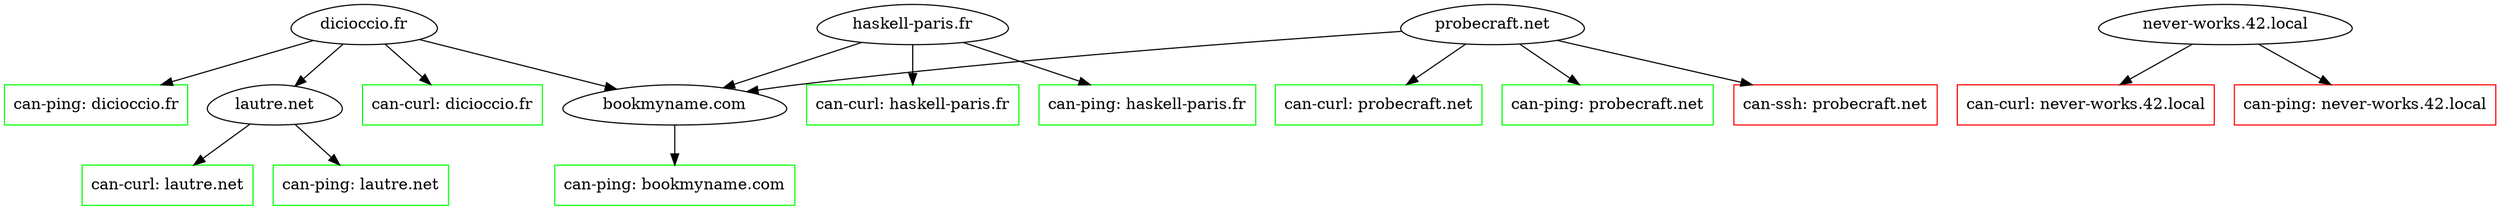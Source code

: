 digraph G {
u0[label="bookmyname.com",shape="egg"];
u1[label="dicioccio.fr",shape="egg"];
u2[label="haskell-paris.fr",shape="egg"];
u3[label="lautre.net",shape="egg"];
u4[label="never-works.42.local",shape="egg"];
u5[label="probecraft.net",shape="egg"];
u6[color="green",label="can-curl: dicioccio.fr",shape="rectangle"];
u7[color="green",label="can-curl: haskell-paris.fr",shape="rectangle"];
u8[color="green",label="can-curl: lautre.net",shape="rectangle"];
u9[color="red",label="can-curl: never-works.42.local",shape="rectangle"];
u10[color="green",label="can-curl: probecraft.net",shape="rectangle"];
u11[color="green",label="can-ping: bookmyname.com",shape="rectangle"];
u12[color="green",label="can-ping: dicioccio.fr",shape="rectangle"];
u13[color="green",label="can-ping: haskell-paris.fr",shape="rectangle"];
u14[color="green",label="can-ping: lautre.net",shape="rectangle"];
u15[color="red",label="can-ping: never-works.42.local",shape="rectangle"];
u16[color="green",label="can-ping: probecraft.net",shape="rectangle"];
u17[color="red",label="can-ssh: probecraft.net",shape="rectangle"];
u0 -> u11;
u1 -> u0;
u1 -> u3;
u1 -> u6;
u1 -> u12;
u2 -> u0;
u2 -> u7;
u2 -> u13;
u3 -> u8;
u3 -> u14;
u4 -> u9;
u4 -> u15;
u5 -> u0;
u5 -> u10;
u5 -> u16;
u5 -> u17;

}
